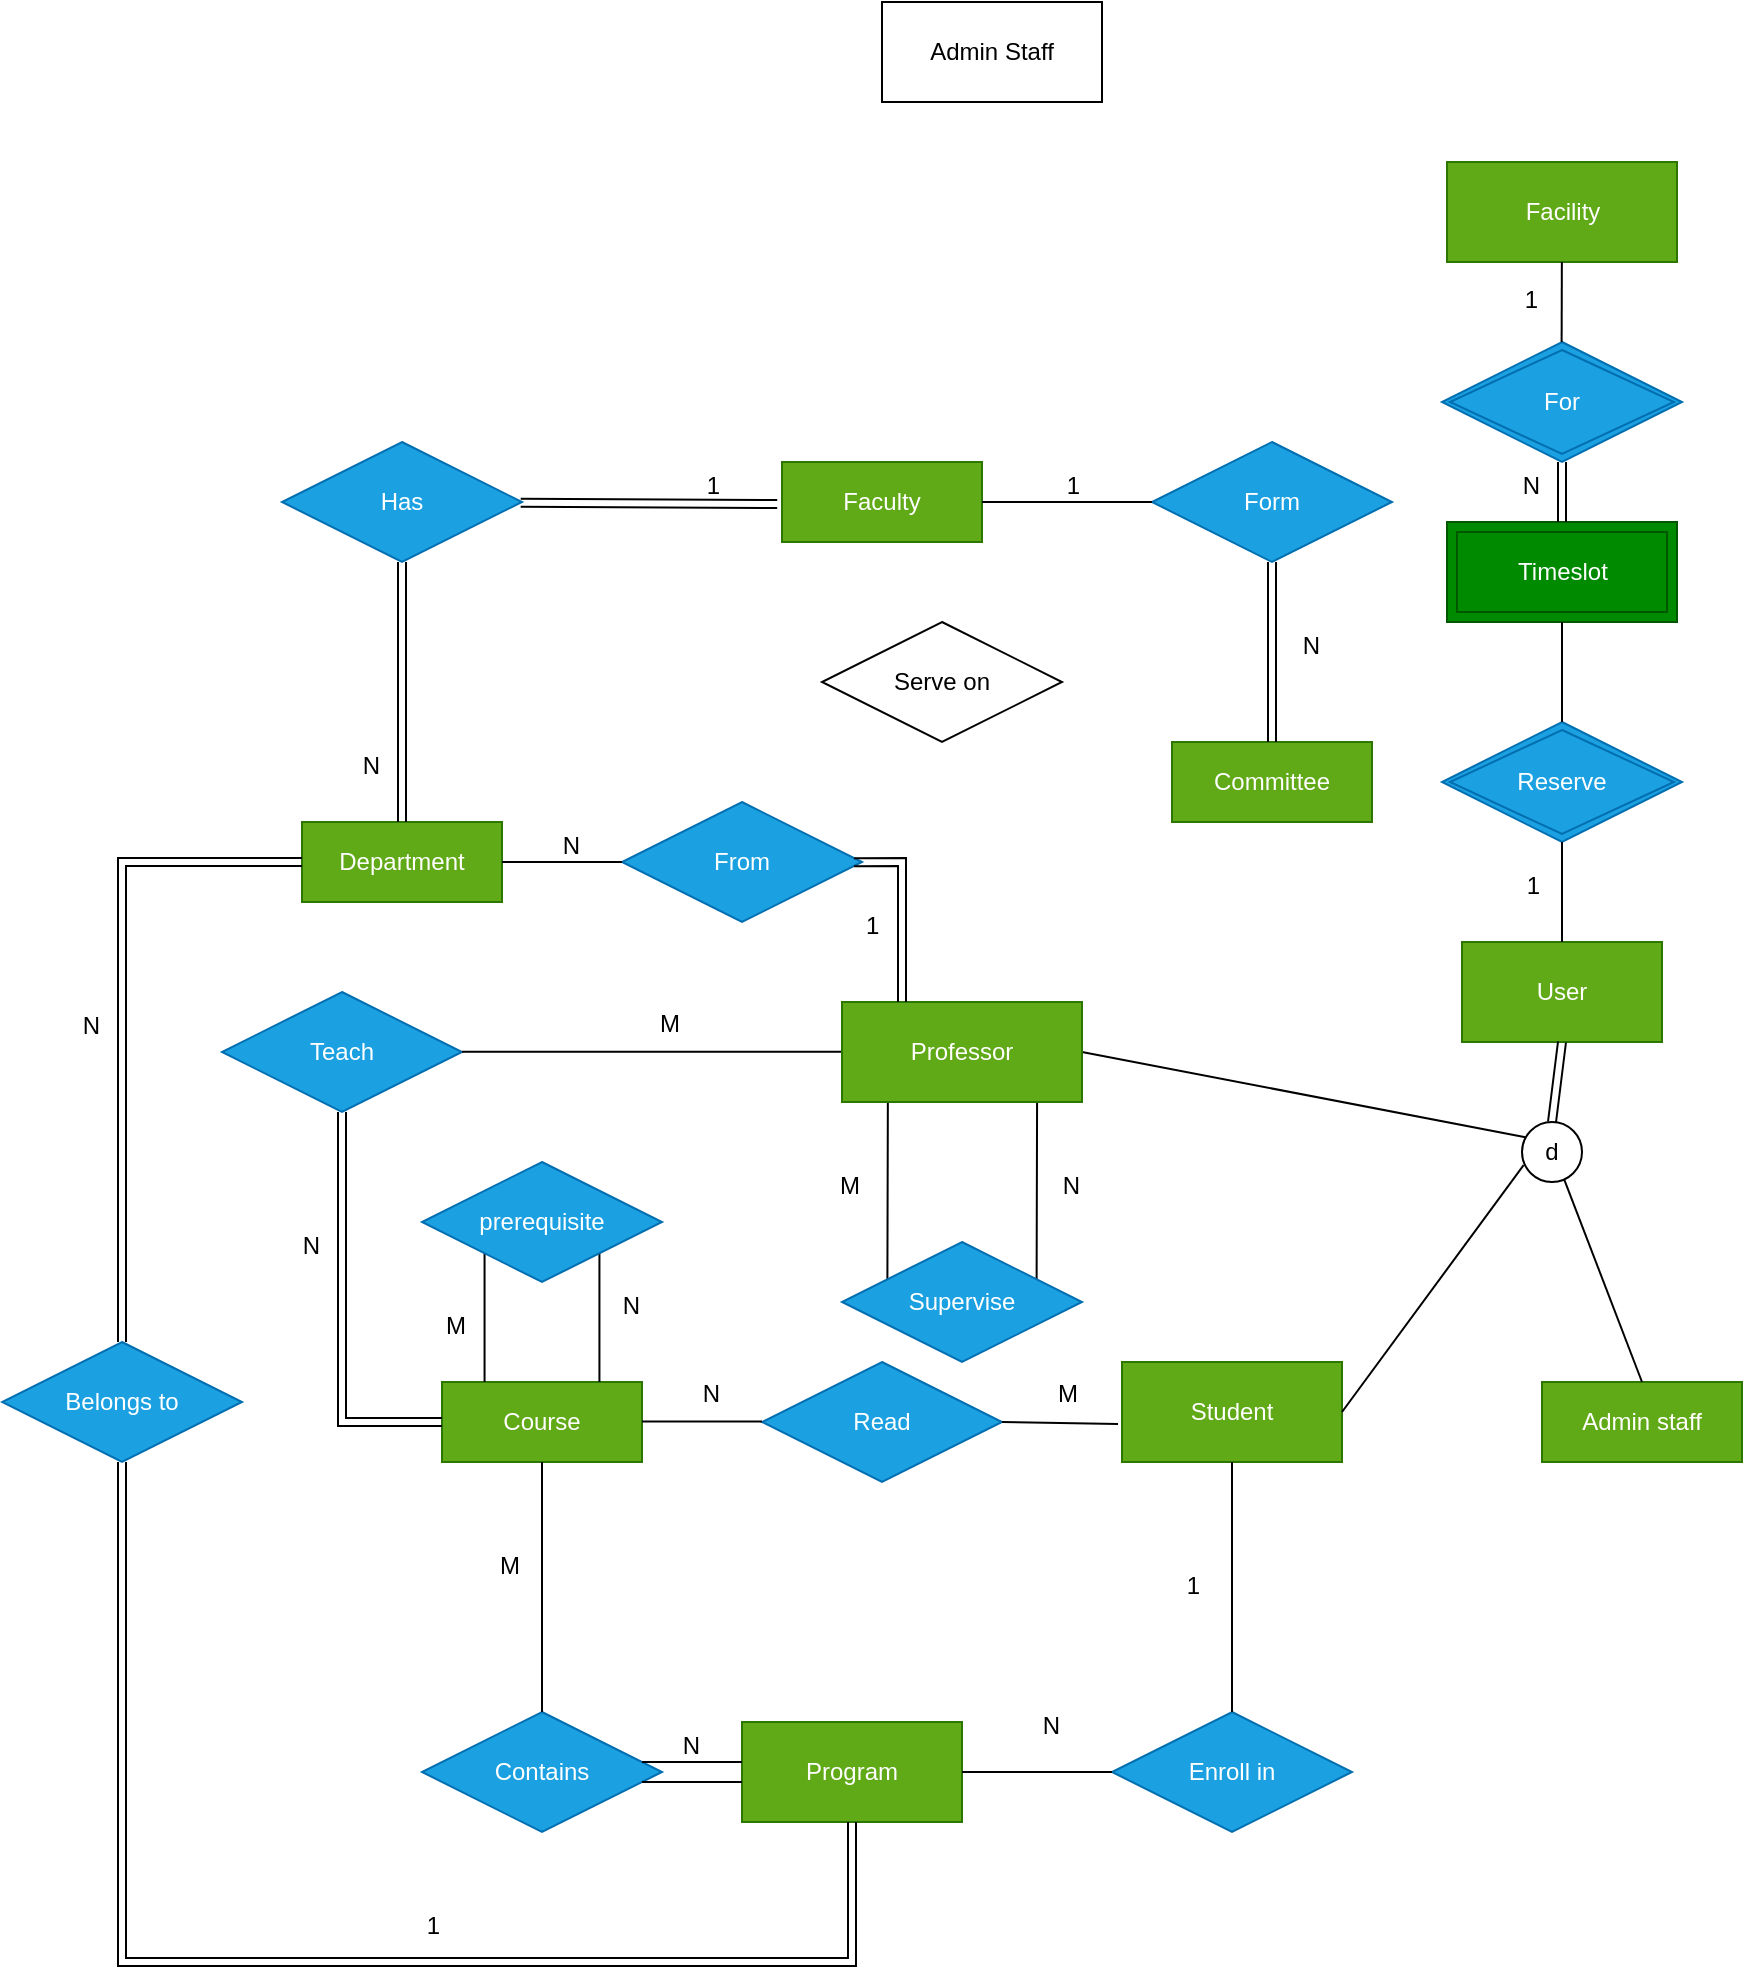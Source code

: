 <mxfile version="26.0.11">
  <diagram id="R2lEEEUBdFMjLlhIrx00" name="Page-1">
    <mxGraphModel dx="2138" dy="1951" grid="1" gridSize="10" guides="1" tooltips="1" connect="1" arrows="1" fold="1" page="1" pageScale="1" pageWidth="850" pageHeight="1100" math="0" shadow="0" extFonts="Permanent Marker^https://fonts.googleapis.com/css?family=Permanent+Marker">
      <root>
        <mxCell id="0" />
        <mxCell id="1" parent="0" />
        <mxCell id="vugCyfD3QLyV5UbuW-dE-1" value="User" style="rounded=0;whiteSpace=wrap;html=1;fillColor=#60a917;strokeColor=#2D7600;fontColor=#ffffff;" vertex="1" parent="1">
          <mxGeometry x="590" y="290" width="100" height="50" as="geometry" />
        </mxCell>
        <mxCell id="vugCyfD3QLyV5UbuW-dE-4" value="d" style="ellipse;whiteSpace=wrap;html=1;aspect=fixed;" vertex="1" parent="1">
          <mxGeometry x="620" y="380" width="30" height="30" as="geometry" />
        </mxCell>
        <mxCell id="vugCyfD3QLyV5UbuW-dE-8" value="Admin Staff" style="rounded=0;whiteSpace=wrap;html=1;" vertex="1" parent="1">
          <mxGeometry x="300" y="-180" width="110" height="50" as="geometry" />
        </mxCell>
        <mxCell id="vugCyfD3QLyV5UbuW-dE-9" value="Student" style="rounded=0;whiteSpace=wrap;html=1;fillColor=#60a917;fontColor=#ffffff;strokeColor=#2D7600;" vertex="1" parent="1">
          <mxGeometry x="420" y="500" width="110" height="50" as="geometry" />
        </mxCell>
        <mxCell id="vugCyfD3QLyV5UbuW-dE-21" value="Timeslot" style="shape=ext;margin=3;double=1;whiteSpace=wrap;html=1;align=center;fillColor=#008a00;fontColor=#ffffff;strokeColor=#005700;" vertex="1" parent="1">
          <mxGeometry x="582.5" y="80" width="115" height="50" as="geometry" />
        </mxCell>
        <mxCell id="vugCyfD3QLyV5UbuW-dE-22" value="Reserve" style="shape=rhombus;double=1;perimeter=rhombusPerimeter;whiteSpace=wrap;html=1;align=center;fillColor=#1ba1e2;fontColor=#ffffff;strokeColor=#006EAF;" vertex="1" parent="1">
          <mxGeometry x="580" y="180" width="120" height="60" as="geometry" />
        </mxCell>
        <mxCell id="vugCyfD3QLyV5UbuW-dE-26" value="Facility" style="whiteSpace=wrap;html=1;align=center;fillColor=#60a917;fontColor=#ffffff;strokeColor=#2D7600;" vertex="1" parent="1">
          <mxGeometry x="582.5" y="-100" width="115" height="50" as="geometry" />
        </mxCell>
        <mxCell id="vugCyfD3QLyV5UbuW-dE-27" value="For" style="shape=rhombus;double=1;perimeter=rhombusPerimeter;whiteSpace=wrap;html=1;align=center;fillColor=#1ba1e2;fontColor=#ffffff;strokeColor=#006EAF;" vertex="1" parent="1">
          <mxGeometry x="580" y="-10" width="120" height="60" as="geometry" />
        </mxCell>
        <mxCell id="vugCyfD3QLyV5UbuW-dE-35" value="" style="endArrow=none;html=1;rounded=0;entryX=0.5;entryY=1;entryDx=0;entryDy=0;exitX=0.5;exitY=0;exitDx=0;exitDy=0;" edge="1" parent="1" source="vugCyfD3QLyV5UbuW-dE-1" target="vugCyfD3QLyV5UbuW-dE-22">
          <mxGeometry relative="1" as="geometry">
            <mxPoint x="410" y="290" as="sourcePoint" />
            <mxPoint x="570" y="290" as="targetPoint" />
          </mxGeometry>
        </mxCell>
        <mxCell id="vugCyfD3QLyV5UbuW-dE-36" value="1" style="resizable=0;html=1;whiteSpace=wrap;align=right;verticalAlign=bottom;" connectable="0" vertex="1" parent="vugCyfD3QLyV5UbuW-dE-35">
          <mxGeometry x="1" relative="1" as="geometry">
            <mxPoint x="-10" y="30" as="offset" />
          </mxGeometry>
        </mxCell>
        <mxCell id="vugCyfD3QLyV5UbuW-dE-43" value="" style="endArrow=none;html=1;rounded=0;entryX=0.5;entryY=0;entryDx=0;entryDy=0;exitX=0.5;exitY=1;exitDx=0;exitDy=0;" edge="1" parent="1" source="vugCyfD3QLyV5UbuW-dE-21" target="vugCyfD3QLyV5UbuW-dE-22">
          <mxGeometry relative="1" as="geometry">
            <mxPoint x="660" y="140" as="sourcePoint" />
            <mxPoint x="659" y="196" as="targetPoint" />
          </mxGeometry>
        </mxCell>
        <mxCell id="vugCyfD3QLyV5UbuW-dE-47" value="" style="endArrow=none;html=1;rounded=0;exitX=0.5;exitY=0;exitDx=0;exitDy=0;" edge="1" parent="1" target="vugCyfD3QLyV5UbuW-dE-26">
          <mxGeometry relative="1" as="geometry">
            <mxPoint x="639.82" y="-10" as="sourcePoint" />
            <mxPoint x="639.82" y="-40" as="targetPoint" />
          </mxGeometry>
        </mxCell>
        <mxCell id="vugCyfD3QLyV5UbuW-dE-48" value="1" style="resizable=0;html=1;whiteSpace=wrap;align=right;verticalAlign=bottom;" connectable="0" vertex="1" parent="vugCyfD3QLyV5UbuW-dE-47">
          <mxGeometry x="1" relative="1" as="geometry">
            <mxPoint x="-10" y="27" as="offset" />
          </mxGeometry>
        </mxCell>
        <mxCell id="vugCyfD3QLyV5UbuW-dE-49" value="Course" style="whiteSpace=wrap;html=1;align=center;fillColor=#60a917;fontColor=#ffffff;strokeColor=#2D7600;" vertex="1" parent="1">
          <mxGeometry x="80" y="510" width="100" height="40" as="geometry" />
        </mxCell>
        <mxCell id="vugCyfD3QLyV5UbuW-dE-50" value="Read" style="shape=rhombus;perimeter=rhombusPerimeter;whiteSpace=wrap;html=1;align=center;fillColor=#1ba1e2;fontColor=#ffffff;strokeColor=#006EAF;" vertex="1" parent="1">
          <mxGeometry x="240" y="500" width="120" height="60" as="geometry" />
        </mxCell>
        <mxCell id="vugCyfD3QLyV5UbuW-dE-54" value="" style="endArrow=none;html=1;rounded=0;exitX=1;exitY=0.5;exitDx=0;exitDy=0;" edge="1" parent="1" source="vugCyfD3QLyV5UbuW-dE-50">
          <mxGeometry relative="1" as="geometry">
            <mxPoint x="300" y="490" as="sourcePoint" />
            <mxPoint x="418" y="531" as="targetPoint" />
          </mxGeometry>
        </mxCell>
        <mxCell id="vugCyfD3QLyV5UbuW-dE-55" value="M" style="resizable=0;html=1;whiteSpace=wrap;align=right;verticalAlign=bottom;" connectable="0" vertex="1" parent="vugCyfD3QLyV5UbuW-dE-54">
          <mxGeometry x="1" relative="1" as="geometry">
            <mxPoint x="-18" y="-6" as="offset" />
          </mxGeometry>
        </mxCell>
        <mxCell id="vugCyfD3QLyV5UbuW-dE-56" value="" style="endArrow=none;html=1;rounded=0;entryX=0;entryY=0.5;entryDx=0;entryDy=0;exitX=1;exitY=0.5;exitDx=0;exitDy=0;" edge="1" parent="1">
          <mxGeometry relative="1" as="geometry">
            <mxPoint x="180" y="529.8" as="sourcePoint" />
            <mxPoint x="240" y="529.8" as="targetPoint" />
          </mxGeometry>
        </mxCell>
        <mxCell id="vugCyfD3QLyV5UbuW-dE-57" value="N" style="resizable=0;html=1;whiteSpace=wrap;align=right;verticalAlign=bottom;" connectable="0" vertex="1" parent="vugCyfD3QLyV5UbuW-dE-56">
          <mxGeometry x="1" relative="1" as="geometry">
            <mxPoint x="-20" y="-5" as="offset" />
          </mxGeometry>
        </mxCell>
        <mxCell id="vugCyfD3QLyV5UbuW-dE-59" value="" style="endArrow=none;html=1;rounded=0;entryX=0.027;entryY=0.719;entryDx=0;entryDy=0;entryPerimeter=0;exitX=1;exitY=0.5;exitDx=0;exitDy=0;" edge="1" parent="1" source="vugCyfD3QLyV5UbuW-dE-9" target="vugCyfD3QLyV5UbuW-dE-4">
          <mxGeometry relative="1" as="geometry">
            <mxPoint x="330" y="320" as="sourcePoint" />
            <mxPoint x="490" y="320" as="targetPoint" />
          </mxGeometry>
        </mxCell>
        <mxCell id="vugCyfD3QLyV5UbuW-dE-65" value="Program" style="whiteSpace=wrap;html=1;align=center;fillColor=#60a917;fontColor=#ffffff;strokeColor=#2D7600;" vertex="1" parent="1">
          <mxGeometry x="230" y="680" width="110" height="50" as="geometry" />
        </mxCell>
        <mxCell id="vugCyfD3QLyV5UbuW-dE-66" value="Enroll in" style="shape=rhombus;perimeter=rhombusPerimeter;whiteSpace=wrap;html=1;align=center;fillColor=#1ba1e2;fontColor=#ffffff;strokeColor=#006EAF;" vertex="1" parent="1">
          <mxGeometry x="415" y="675" width="120" height="60" as="geometry" />
        </mxCell>
        <mxCell id="vugCyfD3QLyV5UbuW-dE-67" value="" style="endArrow=none;html=1;rounded=0;entryX=0.5;entryY=0;entryDx=0;entryDy=0;" edge="1" parent="1" source="vugCyfD3QLyV5UbuW-dE-9" target="vugCyfD3QLyV5UbuW-dE-66">
          <mxGeometry relative="1" as="geometry">
            <mxPoint x="310" y="530" as="sourcePoint" />
            <mxPoint x="470" y="530" as="targetPoint" />
          </mxGeometry>
        </mxCell>
        <mxCell id="vugCyfD3QLyV5UbuW-dE-68" value="1" style="resizable=0;html=1;whiteSpace=wrap;align=right;verticalAlign=bottom;" connectable="0" vertex="1" parent="vugCyfD3QLyV5UbuW-dE-67">
          <mxGeometry x="1" relative="1" as="geometry">
            <mxPoint x="-15" y="-55" as="offset" />
          </mxGeometry>
        </mxCell>
        <mxCell id="vugCyfD3QLyV5UbuW-dE-69" value="" style="endArrow=none;html=1;rounded=0;entryX=0;entryY=0.5;entryDx=0;entryDy=0;" edge="1" parent="1" source="vugCyfD3QLyV5UbuW-dE-65" target="vugCyfD3QLyV5UbuW-dE-66">
          <mxGeometry relative="1" as="geometry">
            <mxPoint x="310" y="530" as="sourcePoint" />
            <mxPoint x="430" y="705" as="targetPoint" />
          </mxGeometry>
        </mxCell>
        <mxCell id="vugCyfD3QLyV5UbuW-dE-70" value="N" style="resizable=0;html=1;whiteSpace=wrap;align=right;verticalAlign=bottom;" connectable="0" vertex="1" parent="vugCyfD3QLyV5UbuW-dE-69">
          <mxGeometry x="1" relative="1" as="geometry">
            <mxPoint x="-25" y="-15" as="offset" />
          </mxGeometry>
        </mxCell>
        <mxCell id="vugCyfD3QLyV5UbuW-dE-71" value="Contains" style="shape=rhombus;perimeter=rhombusPerimeter;whiteSpace=wrap;html=1;align=center;fillColor=#1ba1e2;fontColor=#ffffff;strokeColor=#006EAF;" vertex="1" parent="1">
          <mxGeometry x="70" y="675" width="120" height="60" as="geometry" />
        </mxCell>
        <mxCell id="vugCyfD3QLyV5UbuW-dE-72" value="" style="endArrow=none;html=1;rounded=0;" edge="1" parent="1">
          <mxGeometry relative="1" as="geometry">
            <mxPoint x="180" y="700" as="sourcePoint" />
            <mxPoint x="230" y="700" as="targetPoint" />
          </mxGeometry>
        </mxCell>
        <mxCell id="vugCyfD3QLyV5UbuW-dE-73" value="N" style="resizable=0;html=1;whiteSpace=wrap;align=right;verticalAlign=bottom;" connectable="0" vertex="1" parent="vugCyfD3QLyV5UbuW-dE-72">
          <mxGeometry x="1" relative="1" as="geometry">
            <mxPoint x="-20" as="offset" />
          </mxGeometry>
        </mxCell>
        <mxCell id="vugCyfD3QLyV5UbuW-dE-74" value="" style="endArrow=none;html=1;rounded=0;" edge="1" parent="1">
          <mxGeometry relative="1" as="geometry">
            <mxPoint x="180" y="710" as="sourcePoint" />
            <mxPoint x="230" y="710" as="targetPoint" />
          </mxGeometry>
        </mxCell>
        <mxCell id="vugCyfD3QLyV5UbuW-dE-76" value="" style="endArrow=none;html=1;rounded=0;exitX=0.5;exitY=0;exitDx=0;exitDy=0;" edge="1" parent="1" source="vugCyfD3QLyV5UbuW-dE-71">
          <mxGeometry relative="1" as="geometry">
            <mxPoint x="150" y="660" as="sourcePoint" />
            <mxPoint x="130" y="550" as="targetPoint" />
          </mxGeometry>
        </mxCell>
        <mxCell id="vugCyfD3QLyV5UbuW-dE-77" value="M" style="resizable=0;html=1;whiteSpace=wrap;align=right;verticalAlign=bottom;" connectable="0" vertex="1" parent="vugCyfD3QLyV5UbuW-dE-76">
          <mxGeometry x="1" relative="1" as="geometry">
            <mxPoint x="-10" y="60" as="offset" />
          </mxGeometry>
        </mxCell>
        <mxCell id="vugCyfD3QLyV5UbuW-dE-79" value="" style="shape=link;html=1;rounded=0;width=57.442;entryX=0.5;entryY=0;entryDx=0;entryDy=0;" edge="1" parent="1" target="vugCyfD3QLyV5UbuW-dE-49">
          <mxGeometry relative="1" as="geometry">
            <mxPoint x="130" y="440" as="sourcePoint" />
            <mxPoint x="410" y="420" as="targetPoint" />
          </mxGeometry>
        </mxCell>
        <mxCell id="vugCyfD3QLyV5UbuW-dE-80" value="M" style="resizable=0;html=1;whiteSpace=wrap;align=left;verticalAlign=bottom;" connectable="0" vertex="1" parent="vugCyfD3QLyV5UbuW-dE-79">
          <mxGeometry x="-1" relative="1" as="geometry">
            <mxPoint x="-50" y="50" as="offset" />
          </mxGeometry>
        </mxCell>
        <mxCell id="vugCyfD3QLyV5UbuW-dE-81" value="N" style="resizable=0;html=1;whiteSpace=wrap;align=right;verticalAlign=bottom;" connectable="0" vertex="1" parent="vugCyfD3QLyV5UbuW-dE-79">
          <mxGeometry x="1" relative="1" as="geometry">
            <mxPoint x="50" y="-30" as="offset" />
          </mxGeometry>
        </mxCell>
        <mxCell id="vugCyfD3QLyV5UbuW-dE-78" value="prerequisite" style="shape=rhombus;perimeter=rhombusPerimeter;whiteSpace=wrap;html=1;align=center;fillColor=#1ba1e2;fontColor=#ffffff;strokeColor=#006EAF;" vertex="1" parent="1">
          <mxGeometry x="70" y="400" width="120" height="60" as="geometry" />
        </mxCell>
        <mxCell id="vugCyfD3QLyV5UbuW-dE-82" value="Department" style="whiteSpace=wrap;html=1;align=center;fillColor=#60a917;fontColor=#ffffff;strokeColor=#2D7600;" vertex="1" parent="1">
          <mxGeometry x="10" y="230" width="100" height="40" as="geometry" />
        </mxCell>
        <mxCell id="vugCyfD3QLyV5UbuW-dE-85" value="Belongs to" style="shape=rhombus;perimeter=rhombusPerimeter;whiteSpace=wrap;html=1;align=center;fillColor=#1ba1e2;fontColor=#ffffff;strokeColor=#006EAF;" vertex="1" parent="1">
          <mxGeometry x="-140" y="490" width="120" height="60" as="geometry" />
        </mxCell>
        <mxCell id="vugCyfD3QLyV5UbuW-dE-89" value="" style="shape=link;html=1;rounded=0;entryX=0.5;entryY=0;entryDx=0;entryDy=0;exitX=0;exitY=0.5;exitDx=0;exitDy=0;" edge="1" parent="1" source="vugCyfD3QLyV5UbuW-dE-82" target="vugCyfD3QLyV5UbuW-dE-85">
          <mxGeometry relative="1" as="geometry">
            <mxPoint x="-170" y="370" as="sourcePoint" />
            <mxPoint x="-10" y="370" as="targetPoint" />
            <Array as="points">
              <mxPoint x="-80" y="250" />
            </Array>
          </mxGeometry>
        </mxCell>
        <mxCell id="vugCyfD3QLyV5UbuW-dE-90" value="N" style="resizable=0;html=1;whiteSpace=wrap;align=right;verticalAlign=bottom;" connectable="0" vertex="1" parent="vugCyfD3QLyV5UbuW-dE-89">
          <mxGeometry x="1" relative="1" as="geometry">
            <mxPoint x="-10" y="-150" as="offset" />
          </mxGeometry>
        </mxCell>
        <mxCell id="vugCyfD3QLyV5UbuW-dE-91" value="" style="shape=link;html=1;rounded=0;exitX=0.5;exitY=1;exitDx=0;exitDy=0;entryX=0.5;entryY=1;entryDx=0;entryDy=0;" edge="1" parent="1" source="vugCyfD3QLyV5UbuW-dE-85" target="vugCyfD3QLyV5UbuW-dE-65">
          <mxGeometry relative="1" as="geometry">
            <mxPoint x="-100" y="735" as="sourcePoint" />
            <mxPoint x="60" y="735" as="targetPoint" />
            <Array as="points">
              <mxPoint x="-80" y="800" />
              <mxPoint x="285" y="800" />
            </Array>
          </mxGeometry>
        </mxCell>
        <mxCell id="vugCyfD3QLyV5UbuW-dE-92" value="1" style="resizable=0;html=1;whiteSpace=wrap;align=right;verticalAlign=bottom;" connectable="0" vertex="1" parent="vugCyfD3QLyV5UbuW-dE-91">
          <mxGeometry x="1" relative="1" as="geometry">
            <mxPoint x="-205" y="60" as="offset" />
          </mxGeometry>
        </mxCell>
        <mxCell id="vugCyfD3QLyV5UbuW-dE-93" value="Faculty" style="whiteSpace=wrap;html=1;align=center;fillColor=#60a917;fontColor=#ffffff;strokeColor=#2D7600;" vertex="1" parent="1">
          <mxGeometry x="250" y="50" width="100" height="40" as="geometry" />
        </mxCell>
        <mxCell id="vugCyfD3QLyV5UbuW-dE-96" value="Has" style="shape=rhombus;perimeter=rhombusPerimeter;whiteSpace=wrap;html=1;align=center;fillColor=#1ba1e2;fontColor=#ffffff;strokeColor=#006EAF;" vertex="1" parent="1">
          <mxGeometry y="40" width="120" height="60" as="geometry" />
        </mxCell>
        <mxCell id="vugCyfD3QLyV5UbuW-dE-98" value="" style="shape=link;html=1;rounded=0;exitX=0.5;exitY=1;exitDx=0;exitDy=0;entryX=0.5;entryY=0;entryDx=0;entryDy=0;" edge="1" parent="1" source="vugCyfD3QLyV5UbuW-dE-96" target="vugCyfD3QLyV5UbuW-dE-82">
          <mxGeometry relative="1" as="geometry">
            <mxPoint x="190" y="320" as="sourcePoint" />
            <mxPoint x="350" y="320" as="targetPoint" />
          </mxGeometry>
        </mxCell>
        <mxCell id="vugCyfD3QLyV5UbuW-dE-99" value="N" style="resizable=0;html=1;whiteSpace=wrap;align=right;verticalAlign=bottom;" connectable="0" vertex="1" parent="vugCyfD3QLyV5UbuW-dE-98">
          <mxGeometry x="1" relative="1" as="geometry">
            <mxPoint x="-10" y="-20" as="offset" />
          </mxGeometry>
        </mxCell>
        <mxCell id="vugCyfD3QLyV5UbuW-dE-100" value="" style="shape=link;html=1;rounded=0;entryX=-0.024;entryY=0.526;entryDx=0;entryDy=0;entryPerimeter=0;" edge="1" parent="1" source="vugCyfD3QLyV5UbuW-dE-96" target="vugCyfD3QLyV5UbuW-dE-93">
          <mxGeometry relative="1" as="geometry">
            <mxPoint x="50" y="190" as="sourcePoint" />
            <mxPoint x="210" y="190" as="targetPoint" />
          </mxGeometry>
        </mxCell>
        <mxCell id="vugCyfD3QLyV5UbuW-dE-101" value="1" style="resizable=0;html=1;whiteSpace=wrap;align=right;verticalAlign=bottom;" connectable="0" vertex="1" parent="vugCyfD3QLyV5UbuW-dE-100">
          <mxGeometry x="1" relative="1" as="geometry">
            <mxPoint x="-27" y="-1" as="offset" />
          </mxGeometry>
        </mxCell>
        <mxCell id="vugCyfD3QLyV5UbuW-dE-102" value="" style="shape=link;html=1;rounded=0;exitX=0.5;exitY=1;exitDx=0;exitDy=0;entryX=0.5;entryY=0;entryDx=0;entryDy=0;" edge="1" parent="1" source="vugCyfD3QLyV5UbuW-dE-27" target="vugCyfD3QLyV5UbuW-dE-21">
          <mxGeometry relative="1" as="geometry">
            <mxPoint x="490" y="160" as="sourcePoint" />
            <mxPoint x="650" y="160" as="targetPoint" />
          </mxGeometry>
        </mxCell>
        <mxCell id="vugCyfD3QLyV5UbuW-dE-103" value="N" style="resizable=0;html=1;whiteSpace=wrap;align=right;verticalAlign=bottom;" connectable="0" vertex="1" parent="vugCyfD3QLyV5UbuW-dE-102">
          <mxGeometry x="1" relative="1" as="geometry">
            <mxPoint x="-10" y="-10" as="offset" />
          </mxGeometry>
        </mxCell>
        <mxCell id="vugCyfD3QLyV5UbuW-dE-104" value="" style="shape=link;html=1;rounded=0;exitX=0.5;exitY=0;exitDx=0;exitDy=0;entryX=0.5;entryY=1;entryDx=0;entryDy=0;" edge="1" parent="1" source="vugCyfD3QLyV5UbuW-dE-4" target="vugCyfD3QLyV5UbuW-dE-1">
          <mxGeometry relative="1" as="geometry">
            <mxPoint x="490" y="360" as="sourcePoint" />
            <mxPoint x="650" y="360" as="targetPoint" />
          </mxGeometry>
        </mxCell>
        <mxCell id="vugCyfD3QLyV5UbuW-dE-106" value="Committee" style="whiteSpace=wrap;html=1;align=center;fillColor=#60a917;fontColor=#ffffff;strokeColor=#2D7600;" vertex="1" parent="1">
          <mxGeometry x="445" y="190" width="100" height="40" as="geometry" />
        </mxCell>
        <mxCell id="vugCyfD3QLyV5UbuW-dE-107" value="Form" style="shape=rhombus;perimeter=rhombusPerimeter;whiteSpace=wrap;html=1;align=center;fillColor=#1ba1e2;fontColor=#ffffff;strokeColor=#006EAF;" vertex="1" parent="1">
          <mxGeometry x="435" y="40" width="120" height="60" as="geometry" />
        </mxCell>
        <mxCell id="vugCyfD3QLyV5UbuW-dE-109" value="" style="endArrow=none;html=1;rounded=0;exitX=1;exitY=0.5;exitDx=0;exitDy=0;" edge="1" parent="1" source="vugCyfD3QLyV5UbuW-dE-93" target="vugCyfD3QLyV5UbuW-dE-107">
          <mxGeometry relative="1" as="geometry">
            <mxPoint x="320" y="290" as="sourcePoint" />
            <mxPoint x="480" y="290" as="targetPoint" />
          </mxGeometry>
        </mxCell>
        <mxCell id="vugCyfD3QLyV5UbuW-dE-110" value="1" style="resizable=0;html=1;whiteSpace=wrap;align=right;verticalAlign=bottom;" connectable="0" vertex="1" parent="vugCyfD3QLyV5UbuW-dE-109">
          <mxGeometry x="1" relative="1" as="geometry">
            <mxPoint x="-35" as="offset" />
          </mxGeometry>
        </mxCell>
        <mxCell id="vugCyfD3QLyV5UbuW-dE-111" value="" style="shape=link;html=1;rounded=0;exitX=0.5;exitY=1;exitDx=0;exitDy=0;entryX=0.5;entryY=0;entryDx=0;entryDy=0;" edge="1" parent="1" source="vugCyfD3QLyV5UbuW-dE-107" target="vugCyfD3QLyV5UbuW-dE-106">
          <mxGeometry relative="1" as="geometry">
            <mxPoint x="320" y="290" as="sourcePoint" />
            <mxPoint x="480" y="290" as="targetPoint" />
          </mxGeometry>
        </mxCell>
        <mxCell id="vugCyfD3QLyV5UbuW-dE-112" value="N" style="resizable=0;html=1;whiteSpace=wrap;align=right;verticalAlign=bottom;" connectable="0" vertex="1" parent="vugCyfD3QLyV5UbuW-dE-111">
          <mxGeometry x="1" relative="1" as="geometry">
            <mxPoint x="25" y="-40" as="offset" />
          </mxGeometry>
        </mxCell>
        <mxCell id="vugCyfD3QLyV5UbuW-dE-117" value="Admin staff" style="whiteSpace=wrap;html=1;align=center;fillColor=#60a917;fontColor=#ffffff;strokeColor=#2D7600;" vertex="1" parent="1">
          <mxGeometry x="630" y="510" width="100" height="40" as="geometry" />
        </mxCell>
        <mxCell id="vugCyfD3QLyV5UbuW-dE-118" value="" style="endArrow=none;html=1;rounded=0;entryX=0.5;entryY=0;entryDx=0;entryDy=0;exitX=0.706;exitY=0.963;exitDx=0;exitDy=0;exitPerimeter=0;" edge="1" parent="1" source="vugCyfD3QLyV5UbuW-dE-4" target="vugCyfD3QLyV5UbuW-dE-117">
          <mxGeometry relative="1" as="geometry">
            <mxPoint x="638" y="406" as="sourcePoint" />
            <mxPoint x="410" y="430" as="targetPoint" />
          </mxGeometry>
        </mxCell>
        <mxCell id="vugCyfD3QLyV5UbuW-dE-119" value="" style="endArrow=none;html=1;rounded=0;exitX=1;exitY=0.5;exitDx=0;exitDy=0;entryX=0.057;entryY=0.254;entryDx=0;entryDy=0;entryPerimeter=0;" edge="1" parent="1" source="vugCyfD3QLyV5UbuW-dE-7" target="vugCyfD3QLyV5UbuW-dE-4">
          <mxGeometry relative="1" as="geometry">
            <mxPoint x="360" y="480" as="sourcePoint" />
            <mxPoint x="620" y="387" as="targetPoint" />
          </mxGeometry>
        </mxCell>
        <mxCell id="vugCyfD3QLyV5UbuW-dE-120" value="Teach" style="shape=rhombus;perimeter=rhombusPerimeter;whiteSpace=wrap;html=1;align=center;fillColor=#1ba1e2;fontColor=#ffffff;strokeColor=#006EAF;" vertex="1" parent="1">
          <mxGeometry x="-30" y="315" width="120" height="60" as="geometry" />
        </mxCell>
        <mxCell id="vugCyfD3QLyV5UbuW-dE-121" value="" style="endArrow=none;html=1;rounded=0;exitX=1;exitY=0.5;exitDx=0;exitDy=0;entryX=0;entryY=0.5;entryDx=0;entryDy=0;" edge="1" parent="1">
          <mxGeometry relative="1" as="geometry">
            <mxPoint x="90" y="344.82" as="sourcePoint" />
            <mxPoint x="280.0" y="344.82" as="targetPoint" />
          </mxGeometry>
        </mxCell>
        <mxCell id="vugCyfD3QLyV5UbuW-dE-122" value="M" style="resizable=0;html=1;whiteSpace=wrap;align=right;verticalAlign=bottom;" connectable="0" vertex="1" parent="vugCyfD3QLyV5UbuW-dE-121">
          <mxGeometry x="1" relative="1" as="geometry">
            <mxPoint x="-80" y="-5" as="offset" />
          </mxGeometry>
        </mxCell>
        <mxCell id="vugCyfD3QLyV5UbuW-dE-123" value="" style="shape=link;html=1;rounded=0;exitX=0.5;exitY=1;exitDx=0;exitDy=0;entryX=0;entryY=0.5;entryDx=0;entryDy=0;" edge="1" parent="1" source="vugCyfD3QLyV5UbuW-dE-120" target="vugCyfD3QLyV5UbuW-dE-49">
          <mxGeometry relative="1" as="geometry">
            <mxPoint x="210" y="460" as="sourcePoint" />
            <mxPoint x="370" y="460" as="targetPoint" />
            <Array as="points">
              <mxPoint x="30" y="530" />
            </Array>
          </mxGeometry>
        </mxCell>
        <mxCell id="vugCyfD3QLyV5UbuW-dE-124" value="N" style="resizable=0;html=1;whiteSpace=wrap;align=right;verticalAlign=bottom;" connectable="0" vertex="1" parent="vugCyfD3QLyV5UbuW-dE-123">
          <mxGeometry x="1" relative="1" as="geometry">
            <mxPoint x="-60" y="-80" as="offset" />
          </mxGeometry>
        </mxCell>
        <mxCell id="vugCyfD3QLyV5UbuW-dE-132" value="" style="shape=link;html=1;rounded=0;exitX=0.5;exitY=0;exitDx=0;exitDy=0;width=74.615;" edge="1" parent="1">
          <mxGeometry relative="1" as="geometry">
            <mxPoint x="340" y="460" as="sourcePoint" />
            <mxPoint x="340.26" y="360" as="targetPoint" />
          </mxGeometry>
        </mxCell>
        <mxCell id="vugCyfD3QLyV5UbuW-dE-133" value="M" style="resizable=0;html=1;whiteSpace=wrap;align=left;verticalAlign=bottom;" connectable="0" vertex="1" parent="vugCyfD3QLyV5UbuW-dE-132">
          <mxGeometry x="-1" relative="1" as="geometry" />
        </mxCell>
        <mxCell id="vugCyfD3QLyV5UbuW-dE-134" value="N" style="resizable=0;html=1;whiteSpace=wrap;align=right;verticalAlign=bottom;" connectable="0" vertex="1" parent="vugCyfD3QLyV5UbuW-dE-132">
          <mxGeometry x="1" relative="1" as="geometry" />
        </mxCell>
        <mxCell id="vugCyfD3QLyV5UbuW-dE-7" value="Professor" style="rounded=0;whiteSpace=wrap;html=1;fillColor=#60a917;fontColor=#ffffff;strokeColor=#2D7600;" vertex="1" parent="1">
          <mxGeometry x="280" y="320" width="120" height="50" as="geometry" />
        </mxCell>
        <mxCell id="vugCyfD3QLyV5UbuW-dE-128" value="Supervise" style="shape=rhombus;perimeter=rhombusPerimeter;whiteSpace=wrap;html=1;align=center;fillColor=#1ba1e2;fontColor=#ffffff;strokeColor=#006EAF;" vertex="1" parent="1">
          <mxGeometry x="280" y="440" width="120" height="60" as="geometry" />
        </mxCell>
        <mxCell id="vugCyfD3QLyV5UbuW-dE-137" value="M" style="resizable=0;html=1;whiteSpace=wrap;align=right;verticalAlign=bottom;" connectable="0" vertex="1" parent="1">
          <mxGeometry x="290" y="420.0" as="geometry" />
        </mxCell>
        <mxCell id="vugCyfD3QLyV5UbuW-dE-138" value="N" style="resizable=0;html=1;whiteSpace=wrap;align=right;verticalAlign=bottom;" connectable="0" vertex="1" parent="1">
          <mxGeometry x="400" y="420.0" as="geometry" />
        </mxCell>
        <mxCell id="vugCyfD3QLyV5UbuW-dE-139" value="From" style="shape=rhombus;perimeter=rhombusPerimeter;whiteSpace=wrap;html=1;align=center;fillColor=#1ba1e2;fontColor=#ffffff;strokeColor=#006EAF;" vertex="1" parent="1">
          <mxGeometry x="170" y="220" width="120" height="60" as="geometry" />
        </mxCell>
        <mxCell id="vugCyfD3QLyV5UbuW-dE-140" value="Serve on" style="shape=rhombus;perimeter=rhombusPerimeter;whiteSpace=wrap;html=1;align=center;" vertex="1" parent="1">
          <mxGeometry x="270" y="130" width="120" height="60" as="geometry" />
        </mxCell>
        <mxCell id="vugCyfD3QLyV5UbuW-dE-141" value="" style="shape=link;html=1;rounded=0;exitX=0.967;exitY=0.502;exitDx=0;exitDy=0;entryX=0.25;entryY=0;entryDx=0;entryDy=0;exitPerimeter=0;" edge="1" parent="1" source="vugCyfD3QLyV5UbuW-dE-139" target="vugCyfD3QLyV5UbuW-dE-7">
          <mxGeometry relative="1" as="geometry">
            <mxPoint x="220" y="310" as="sourcePoint" />
            <mxPoint x="300" y="330" as="targetPoint" />
            <Array as="points">
              <mxPoint x="310" y="250" />
            </Array>
          </mxGeometry>
        </mxCell>
        <mxCell id="vugCyfD3QLyV5UbuW-dE-142" value="1" style="resizable=0;html=1;whiteSpace=wrap;align=left;verticalAlign=bottom;" connectable="0" vertex="1" parent="vugCyfD3QLyV5UbuW-dE-141">
          <mxGeometry x="-1" relative="1" as="geometry">
            <mxPoint x="4" y="40" as="offset" />
          </mxGeometry>
        </mxCell>
        <mxCell id="vugCyfD3QLyV5UbuW-dE-144" value="" style="endArrow=none;html=1;rounded=0;exitX=1;exitY=0.5;exitDx=0;exitDy=0;entryX=0;entryY=0.5;entryDx=0;entryDy=0;" edge="1" parent="1" source="vugCyfD3QLyV5UbuW-dE-82" target="vugCyfD3QLyV5UbuW-dE-139">
          <mxGeometry relative="1" as="geometry">
            <mxPoint x="100" y="300" as="sourcePoint" />
            <mxPoint x="260" y="300" as="targetPoint" />
          </mxGeometry>
        </mxCell>
        <mxCell id="vugCyfD3QLyV5UbuW-dE-145" value="N" style="resizable=0;html=1;whiteSpace=wrap;align=right;verticalAlign=bottom;" connectable="0" vertex="1" parent="vugCyfD3QLyV5UbuW-dE-144">
          <mxGeometry x="1" relative="1" as="geometry">
            <mxPoint x="-20" as="offset" />
          </mxGeometry>
        </mxCell>
      </root>
    </mxGraphModel>
  </diagram>
</mxfile>
